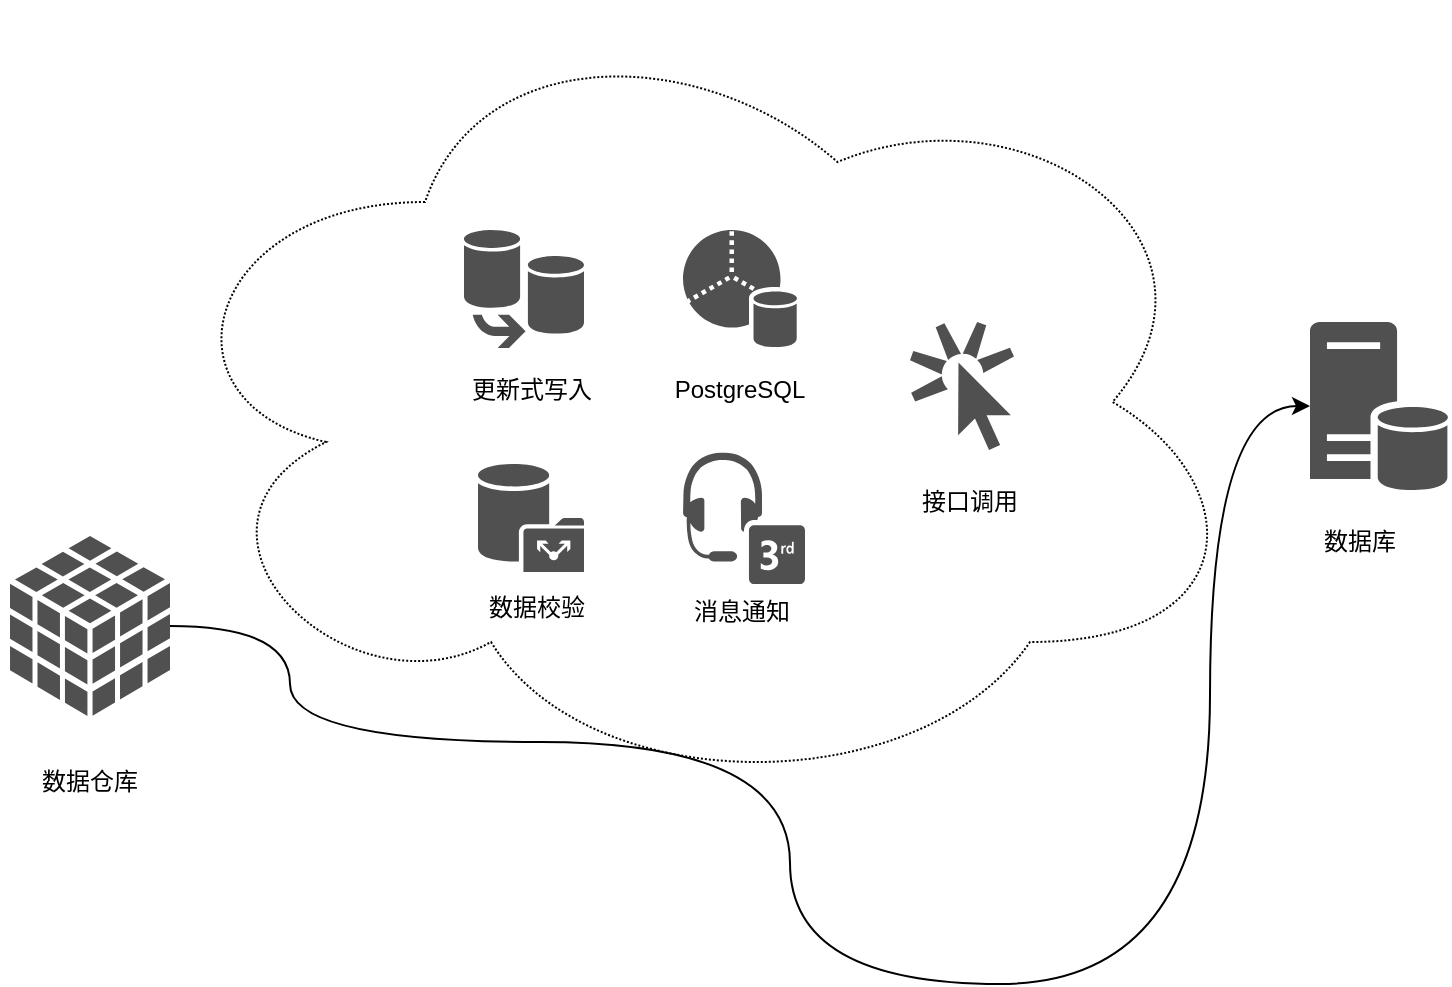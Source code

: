 <mxfile version="13.1.1" type="github" pages="2">
  <diagram id="hAr6CDP33GyeZNMjy5qR" name="回流">
    <mxGraphModel dx="946" dy="1831" grid="1" gridSize="10" guides="1" tooltips="1" connect="1" arrows="1" fold="1" page="1" pageScale="1" pageWidth="827" pageHeight="1169" math="0" shadow="0">
      <root>
        <mxCell id="0" />
        <mxCell id="1" parent="0" />
        <mxCell id="igZO0AMjIh1gHoKqFqB2-17" value="" style="ellipse;shape=cloud;whiteSpace=wrap;html=1;dashed=1;dashPattern=1 1;strokeColor=#000000;strokeWidth=1;fillColor=#ffffff;gradientColor=none;" parent="1" vertex="1">
          <mxGeometry x="110" y="-70" width="550" height="400" as="geometry" />
        </mxCell>
        <mxCell id="igZO0AMjIh1gHoKqFqB2-1" value="" style="pointerEvents=1;shadow=0;dashed=0;html=1;strokeColor=none;fillColor=#505050;labelPosition=center;verticalLabelPosition=bottom;verticalAlign=top;outlineConnect=0;align=center;shape=mxgraph.office.servers.database_server;" parent="1" vertex="1">
          <mxGeometry x="690" y="90" width="70" height="84" as="geometry" />
        </mxCell>
        <mxCell id="igZO0AMjIh1gHoKqFqB2-6" style="edgeStyle=orthogonalEdgeStyle;rounded=0;orthogonalLoop=1;jettySize=auto;html=1;curved=1;" parent="1" source="igZO0AMjIh1gHoKqFqB2-2" target="igZO0AMjIh1gHoKqFqB2-1" edge="1">
          <mxGeometry relative="1" as="geometry">
            <Array as="points">
              <mxPoint x="180" y="242" />
              <mxPoint x="180" y="300" />
              <mxPoint x="430" y="300" />
              <mxPoint x="430" y="421" />
              <mxPoint x="640" y="421" />
              <mxPoint x="640" y="132" />
            </Array>
          </mxGeometry>
        </mxCell>
        <mxCell id="igZO0AMjIh1gHoKqFqB2-2" value="" style="shadow=0;dashed=0;html=1;strokeColor=none;fillColor=#505050;labelPosition=center;verticalLabelPosition=bottom;verticalAlign=top;outlineConnect=0;align=center;shape=mxgraph.office.databases.database_cube;" parent="1" vertex="1">
          <mxGeometry x="40" y="197" width="80" height="90" as="geometry" />
        </mxCell>
        <mxCell id="igZO0AMjIh1gHoKqFqB2-3" value="数据仓库" style="text;html=1;strokeColor=none;fillColor=none;align=center;verticalAlign=middle;whiteSpace=wrap;rounded=0;" parent="1" vertex="1">
          <mxGeometry x="35" y="310" width="90" height="20" as="geometry" />
        </mxCell>
        <mxCell id="igZO0AMjIh1gHoKqFqB2-4" value="数据库" style="text;html=1;strokeColor=none;fillColor=none;align=center;verticalAlign=middle;whiteSpace=wrap;rounded=0;" parent="1" vertex="1">
          <mxGeometry x="680" y="190" width="70" height="20" as="geometry" />
        </mxCell>
        <mxCell id="igZO0AMjIh1gHoKqFqB2-9" value="" style="shadow=0;dashed=0;html=1;strokeColor=none;fillColor=#505050;labelPosition=center;verticalLabelPosition=bottom;verticalAlign=top;outlineConnect=0;align=center;shape=mxgraph.office.databases.database_public_folder;" parent="1" vertex="1">
          <mxGeometry x="274" y="161" width="53" height="54" as="geometry" />
        </mxCell>
        <mxCell id="igZO0AMjIh1gHoKqFqB2-10" value="数据校验" style="text;html=1;strokeColor=none;fillColor=none;align=center;verticalAlign=middle;whiteSpace=wrap;rounded=0;" parent="1" vertex="1">
          <mxGeometry x="264.5" y="223" width="77" height="20" as="geometry" />
        </mxCell>
        <mxCell id="igZO0AMjIh1gHoKqFqB2-11" value="消息通知" style="text;html=1;strokeColor=none;fillColor=none;align=center;verticalAlign=middle;whiteSpace=wrap;rounded=0;" parent="1" vertex="1">
          <mxGeometry x="360.5" y="225" width="90" height="20" as="geometry" />
        </mxCell>
        <mxCell id="igZO0AMjIh1gHoKqFqB2-18" value="" style="group" parent="1" vertex="1" connectable="0">
          <mxGeometry x="240.5" y="31" width="120" height="110" as="geometry" />
        </mxCell>
        <mxCell id="igZO0AMjIh1gHoKqFqB2-7" value="更新式写入" style="text;html=1;strokeColor=none;fillColor=none;align=center;verticalAlign=middle;whiteSpace=wrap;rounded=0;" parent="igZO0AMjIh1gHoKqFqB2-18" vertex="1">
          <mxGeometry y="63" width="120" height="60" as="geometry" />
        </mxCell>
        <mxCell id="igZO0AMjIh1gHoKqFqB2-12" value="" style="shadow=0;dashed=0;html=1;strokeColor=none;fillColor=#505050;labelPosition=center;verticalLabelPosition=bottom;verticalAlign=top;outlineConnect=0;align=center;shape=mxgraph.office.databases.database_mirror;" parent="igZO0AMjIh1gHoKqFqB2-18" vertex="1">
          <mxGeometry x="26.5" y="13" width="60" height="59" as="geometry" />
        </mxCell>
        <mxCell id="igZO0AMjIh1gHoKqFqB2-13" value="" style="shadow=0;dashed=0;html=1;strokeColor=none;fillColor=#505050;labelPosition=center;verticalLabelPosition=bottom;verticalAlign=top;outlineConnect=0;align=center;shape=mxgraph.office.databases.database_partition_3;" parent="1" vertex="1">
          <mxGeometry x="376.5" y="44" width="57" height="59" as="geometry" />
        </mxCell>
        <mxCell id="8WftR03cfVT1UNFW1D-W-1" value="PostgreSQL" style="text;html=1;strokeColor=none;fillColor=none;align=center;verticalAlign=middle;whiteSpace=wrap;rounded=0;" vertex="1" parent="1">
          <mxGeometry x="385" y="114" width="40" height="20" as="geometry" />
        </mxCell>
        <mxCell id="8WftR03cfVT1UNFW1D-W-2" value="" style="pointerEvents=1;shadow=0;dashed=0;html=1;strokeColor=none;fillColor=#505050;labelPosition=center;verticalLabelPosition=bottom;verticalAlign=top;outlineConnect=0;align=center;shape=mxgraph.office.communications.3rd_party_call_center_solution;" vertex="1" parent="1">
          <mxGeometry x="376.5" y="155" width="61" height="66" as="geometry" />
        </mxCell>
        <mxCell id="8WftR03cfVT1UNFW1D-W-3" value="" style="pointerEvents=1;shadow=0;dashed=0;html=1;strokeColor=none;fillColor=#505050;labelPosition=center;verticalLabelPosition=bottom;verticalAlign=top;outlineConnect=0;align=center;shape=mxgraph.office.concepts.get_started;" vertex="1" parent="1">
          <mxGeometry x="490" y="90" width="52" height="64" as="geometry" />
        </mxCell>
        <mxCell id="8WftR03cfVT1UNFW1D-W-4" value="接口调用" style="text;html=1;strokeColor=none;fillColor=none;align=center;verticalAlign=middle;whiteSpace=wrap;rounded=0;" vertex="1" parent="1">
          <mxGeometry x="480" y="170" width="80" height="20" as="geometry" />
        </mxCell>
      </root>
    </mxGraphModel>
  </diagram>
  <diagram id="JcPVPGOFaC2fabF5r1Ph" name="采集">
    
    <mxGraphModel dx="946" dy="662" grid="1" gridSize="10" guides="1" tooltips="1" connect="1" arrows="1" fold="1" page="1" pageScale="1" pageWidth="827" pageHeight="1169" math="0" shadow="0">
      
      <root>
        
        <mxCell id="NBDcL0xnRRLrloa_IqE0-0" />
        
        <mxCell id="NBDcL0xnRRLrloa_IqE0-1" parent="NBDcL0xnRRLrloa_IqE0-0" />
        
        <mxCell id="NBDcL0xnRRLrloa_IqE0-16" style="edgeStyle=orthogonalEdgeStyle;curved=1;rounded=0;orthogonalLoop=1;jettySize=auto;html=1;entryX=0;entryY=0.5;entryDx=0;entryDy=0;entryPerimeter=0;" edge="1" parent="NBDcL0xnRRLrloa_IqE0-1" source="NBDcL0xnRRLrloa_IqE0-14" target="NBDcL0xnRRLrloa_IqE0-15">
          
          <mxGeometry relative="1" as="geometry" />
          
        </mxCell>
        
        <mxCell id="NBDcL0xnRRLrloa_IqE0-14" value="" style="rounded=1;whiteSpace=wrap;html=1;dashed=1;strokeColor=#000000;strokeWidth=1;fillColor=none;gradientColor=none;" vertex="1" parent="NBDcL0xnRRLrloa_IqE0-1">
          
          <mxGeometry x="75" y="100" width="275" height="210" as="geometry" />
          
        </mxCell>
        
        <mxCell id="NBDcL0xnRRLrloa_IqE0-2" value="" style="verticalLabelPosition=bottom;html=1;verticalAlign=top;align=center;strokeColor=none;fillColor=#666666;shape=mxgraph.azure.storage;pointerEvents=1;dashed=1;dashPattern=1 1;" vertex="1" parent="NBDcL0xnRRLrloa_IqE0-1">
          
          <mxGeometry x="110" y="120" width="50" height="40" as="geometry" />
          
        </mxCell>
        
        <mxCell id="NBDcL0xnRRLrloa_IqE0-3" value="" style="verticalLabelPosition=bottom;html=1;verticalAlign=top;align=center;strokeColor=none;fillColor=#666666;shape=mxgraph.azure.storage;pointerEvents=1;dashed=1;dashPattern=1 1;" vertex="1" parent="NBDcL0xnRRLrloa_IqE0-1">
          
          <mxGeometry x="110" y="180" width="50" height="40" as="geometry" />
          
        </mxCell>
        
        <mxCell id="NBDcL0xnRRLrloa_IqE0-4" value="" style="verticalLabelPosition=bottom;html=1;verticalAlign=top;align=center;strokeColor=none;fillColor=#666666;shape=mxgraph.azure.storage;pointerEvents=1;dashed=1;dashPattern=1 1;" vertex="1" parent="NBDcL0xnRRLrloa_IqE0-1">
          
          <mxGeometry x="110" y="240" width="50" height="40" as="geometry" />
          
        </mxCell>
        
        <mxCell id="NBDcL0xnRRLrloa_IqE0-5" value="" style="verticalLabelPosition=bottom;html=1;verticalAlign=top;align=center;strokeColor=none;fillColor=#666666;shape=mxgraph.azure.storage;pointerEvents=1;dashed=1;dashPattern=1 1;" vertex="1" parent="NBDcL0xnRRLrloa_IqE0-1">
          
          <mxGeometry x="180" y="240" width="50" height="40" as="geometry" />
          
        </mxCell>
        
        <mxCell id="NBDcL0xnRRLrloa_IqE0-6" value="" style="verticalLabelPosition=bottom;html=1;verticalAlign=top;align=center;strokeColor=none;fillColor=#666666;shape=mxgraph.azure.storage;pointerEvents=1;dashed=1;dashPattern=1 1;" vertex="1" parent="NBDcL0xnRRLrloa_IqE0-1">
          
          <mxGeometry x="180" y="180" width="50" height="40" as="geometry" />
          
        </mxCell>
        
        <mxCell id="NBDcL0xnRRLrloa_IqE0-7" value="" style="verticalLabelPosition=bottom;html=1;verticalAlign=top;align=center;strokeColor=none;fillColor=#666666;shape=mxgraph.azure.storage;pointerEvents=1;dashed=1;dashPattern=1 1;" vertex="1" parent="NBDcL0xnRRLrloa_IqE0-1">
          
          <mxGeometry x="250" y="180" width="50" height="40" as="geometry" />
          
        </mxCell>
        
        <mxCell id="NBDcL0xnRRLrloa_IqE0-8" value="" style="verticalLabelPosition=bottom;html=1;verticalAlign=top;align=center;strokeColor=none;fillColor=#666666;shape=mxgraph.azure.storage;pointerEvents=1;dashed=1;dashPattern=1 1;" vertex="1" parent="NBDcL0xnRRLrloa_IqE0-1">
          
          <mxGeometry x="250" y="120" width="50" height="40" as="geometry" />
          
        </mxCell>
        
        <mxCell id="NBDcL0xnRRLrloa_IqE0-9" value="" style="verticalLabelPosition=bottom;html=1;verticalAlign=top;align=center;strokeColor=none;fillColor=#666666;shape=mxgraph.azure.storage;pointerEvents=1;dashed=1;dashPattern=1 1;" vertex="1" parent="NBDcL0xnRRLrloa_IqE0-1">
          
          <mxGeometry x="180" y="120" width="50" height="40" as="geometry" />
          
        </mxCell>
        
        <mxCell id="NBDcL0xnRRLrloa_IqE0-10" value="" style="verticalLabelPosition=bottom;html=1;verticalAlign=top;align=center;strokeColor=none;fillColor=#666666;shape=mxgraph.azure.storage;pointerEvents=1;dashed=1;dashPattern=1 1;" vertex="1" parent="NBDcL0xnRRLrloa_IqE0-1">
          
          <mxGeometry x="250" y="240" width="50" height="40" as="geometry" />
          
        </mxCell>
        
        <mxCell id="NBDcL0xnRRLrloa_IqE0-15" value="" style="verticalLabelPosition=bottom;html=1;verticalAlign=top;align=center;strokeColor=none;fillColor=#666666;shape=mxgraph.azure.storage;pointerEvents=1;dashed=1;dashPattern=1 1;" vertex="1" parent="NBDcL0xnRRLrloa_IqE0-1">
          
          <mxGeometry x="570" y="150" width="87.5" height="70" as="geometry" />
          
        </mxCell>
        
        <mxCell id="NBDcL0xnRRLrloa_IqE0-17" value="业务库分表00~ff" style="text;html=1;strokeColor=none;fillColor=none;align=center;verticalAlign=middle;whiteSpace=wrap;rounded=0;dashed=1;dashPattern=1 1;" vertex="1" parent="NBDcL0xnRRLrloa_IqE0-1">
          
          <mxGeometry x="120" y="340" width="150" height="20" as="geometry" />
          
        </mxCell>
        
        <mxCell id="NBDcL0xnRRLrloa_IqE0-18" value="数据仓库" style="text;html=1;strokeColor=none;fillColor=none;align=center;verticalAlign=middle;whiteSpace=wrap;rounded=0;dashed=1;dashPattern=1 1;" vertex="1" parent="NBDcL0xnRRLrloa_IqE0-1">
          
          <mxGeometry x="575.75" y="240" width="76" height="20" as="geometry" />
          
        </mxCell>
        
      </root>
      
    </mxGraphModel>
    
  </diagram>
</mxfile>
